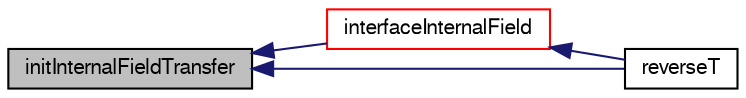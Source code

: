 digraph "initInternalFieldTransfer"
{
  bgcolor="transparent";
  edge [fontname="FreeSans",fontsize="10",labelfontname="FreeSans",labelfontsize="10"];
  node [fontname="FreeSans",fontsize="10",shape=record];
  rankdir="LR";
  Node242 [label="initInternalFieldTransfer",height=0.2,width=0.4,color="black", fillcolor="grey75", style="filled", fontcolor="black"];
  Node242 -> Node243 [dir="back",color="midnightblue",fontsize="10",style="solid",fontname="FreeSans"];
  Node243 [label="interfaceInternalField",height=0.2,width=0.4,color="red",URL="$a22826.html#aa8871ae0f8409c5f343da9516cd8c846",tooltip="Return the values of the given internal data adjacent to. "];
  Node243 -> Node245 [dir="back",color="midnightblue",fontsize="10",style="solid",fontname="FreeSans"];
  Node245 [label="reverseT",height=0.2,width=0.4,color="black",URL="$a22826.html#a3b6ef41753c72a78fb451b2a4327c899",tooltip="Return neighbour-cell transformation tensor. "];
  Node242 -> Node245 [dir="back",color="midnightblue",fontsize="10",style="solid",fontname="FreeSans"];
}
